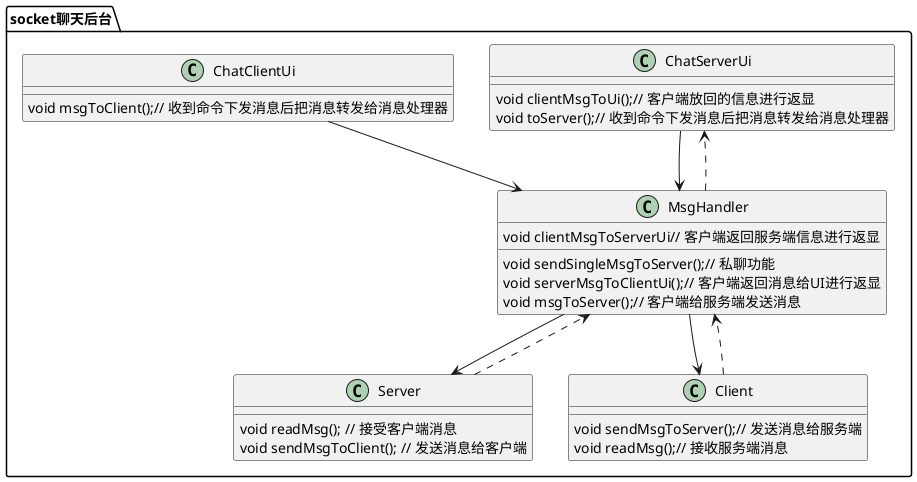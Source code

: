 @startuml

package socket聊天后台{

    class ChatServerUi {
        void clientMsgToUi();// 客户端放回的信息进行返显
        void toServer();// 收到命令下发消息后把消息转发给消息处理器
    }

    class MsgHandler {
        void sendSingleMsgToServer();// 私聊功能
        void serverMsgToClientUi();// 客户端返回消息给UI进行返显
        void msgToServer();// 客户端给服务端发送消息
        void clientMsgToServerUi// 客户端返回服务端信息进行返显
    }

    class Server {
        void readMsg(); // 接受客户端消息
        void sendMsgToClient(); // 发送消息给客户端
    }

    class Client {
        void sendMsgToServer();// 发送消息给服务端
        void readMsg();// 接收服务端消息
    }

    class ChatClientUi {
        void msgToClient();// 收到命令下发消息后把消息转发给消息处理器
    }
    ChatServerUi --> MsgHandler
    MsgHandler --> Server
    Client..> MsgHandler
    ChatClientUi--> MsgHandler
    MsgHandler --> Client
    Server..> MsgHandler
    MsgHandler..> ChatServerUi

}
@enduml